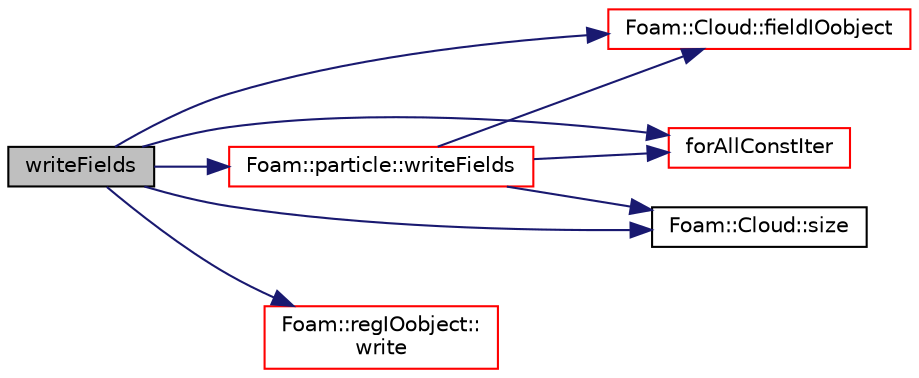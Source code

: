 digraph "writeFields"
{
  bgcolor="transparent";
  edge [fontname="Helvetica",fontsize="10",labelfontname="Helvetica",labelfontsize="10"];
  node [fontname="Helvetica",fontsize="10",shape=record];
  rankdir="LR";
  Node1 [label="writeFields",height=0.2,width=0.4,color="black", fillcolor="grey75", style="filled", fontcolor="black"];
  Node1 -> Node2 [color="midnightblue",fontsize="10",style="solid",fontname="Helvetica"];
  Node2 [label="Foam::Cloud::fieldIOobject",height=0.2,width=0.4,color="red",URL="$a00271.html#aeff14efb16617f98e54d9c0c0ac06a37",tooltip="Helper to construct IOobject for field and current time. "];
  Node1 -> Node3 [color="midnightblue",fontsize="10",style="solid",fontname="Helvetica"];
  Node3 [label="forAllConstIter",height=0.2,width=0.4,color="red",URL="$a03091.html#ae21e2836509b0fa7f7cedf6493b11b09"];
  Node1 -> Node4 [color="midnightblue",fontsize="10",style="solid",fontname="Helvetica"];
  Node4 [label="Foam::Cloud::size",height=0.2,width=0.4,color="black",URL="$a00271.html#a65cea301e2d6033c43932d12d91c792f"];
  Node1 -> Node5 [color="midnightblue",fontsize="10",style="solid",fontname="Helvetica"];
  Node5 [label="Foam::regIOobject::\lwrite",height=0.2,width=0.4,color="red",URL="$a02200.html#a6e5faa425b059eeb55cd904755791076",tooltip="Write using setting from DB. "];
  Node1 -> Node6 [color="midnightblue",fontsize="10",style="solid",fontname="Helvetica"];
  Node6 [label="Foam::particle::writeFields",height=0.2,width=0.4,color="red",URL="$a01812.html#a906eddb9c2a5710c531a5a57276cc18e",tooltip="Write the fields associated with the owner cloud. "];
  Node6 -> Node2 [color="midnightblue",fontsize="10",style="solid",fontname="Helvetica"];
  Node6 -> Node3 [color="midnightblue",fontsize="10",style="solid",fontname="Helvetica"];
  Node6 -> Node4 [color="midnightblue",fontsize="10",style="solid",fontname="Helvetica"];
}
